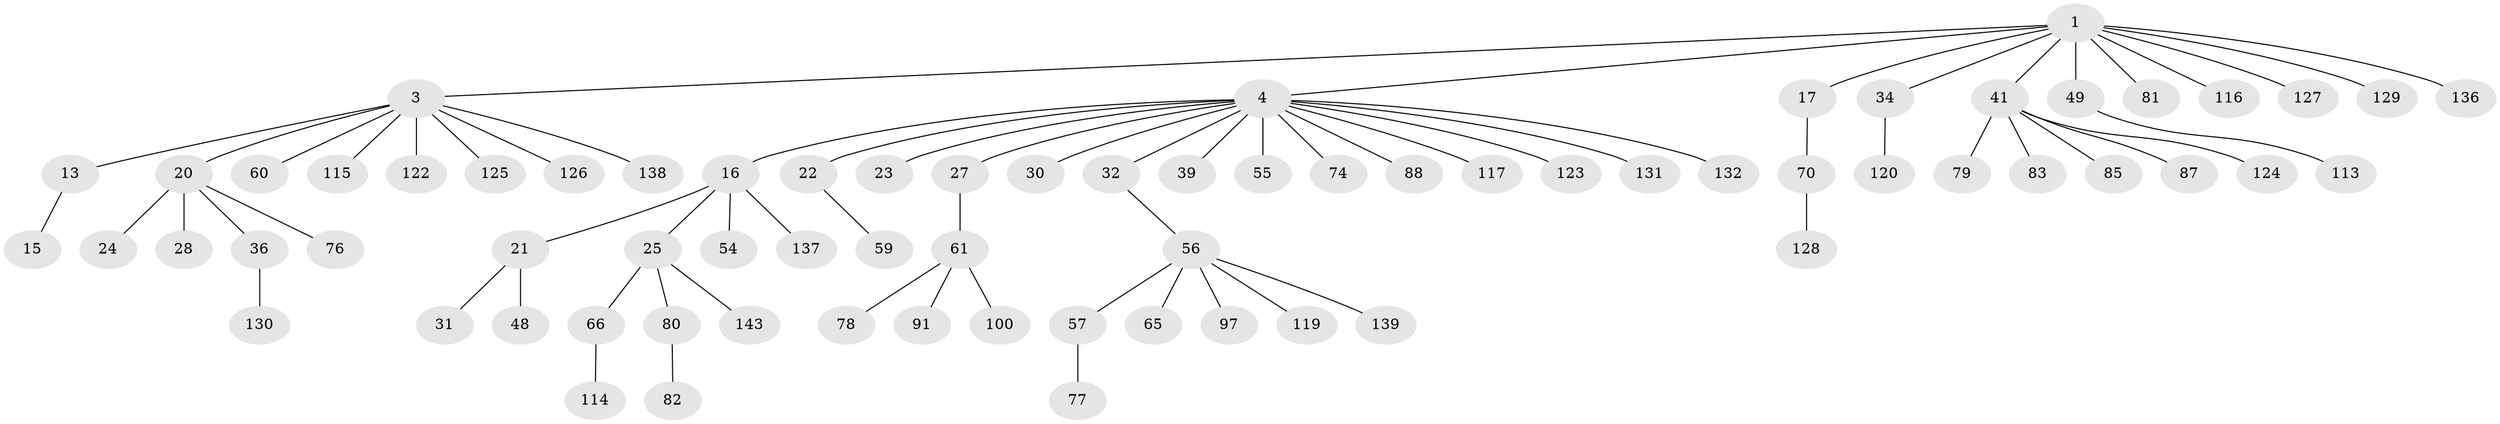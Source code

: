 // original degree distribution, {4: 0.05555555555555555, 3: 0.13194444444444445, 8: 0.013888888888888888, 2: 0.2708333333333333, 5: 0.020833333333333332, 6: 0.020833333333333332, 1: 0.4861111111111111}
// Generated by graph-tools (version 1.1) at 2025/15/03/09/25 04:15:35]
// undirected, 72 vertices, 71 edges
graph export_dot {
graph [start="1"]
  node [color=gray90,style=filled];
  1 [super="+2+8"];
  3 [super="+108+105+6+51+5+7+53"];
  4 [super="+42+103+19+26+9"];
  13;
  15;
  16 [super="+18+99"];
  17;
  20 [super="+46"];
  21;
  22;
  23;
  24 [super="+75"];
  25 [super="+37+33"];
  27;
  28;
  30 [super="+52"];
  31;
  32 [super="+38"];
  34 [super="+96+101"];
  36 [super="+90+47"];
  39 [super="+50"];
  41 [super="+58+133"];
  48 [super="+68"];
  49 [super="+72"];
  54;
  55;
  56 [super="+71"];
  57 [super="+106+69"];
  59;
  60;
  61 [super="+140"];
  65;
  66 [super="+84"];
  70 [super="+86"];
  74;
  76;
  77;
  78;
  79;
  80;
  81;
  82;
  83;
  85 [super="+107"];
  87 [super="+134+98"];
  88;
  91;
  97 [super="+104+102"];
  100 [super="+135"];
  113;
  114;
  115;
  116;
  117;
  119;
  120 [super="+141"];
  122 [super="+144"];
  123;
  124;
  125;
  126;
  127;
  128;
  129;
  130;
  131;
  132;
  136;
  137;
  138;
  139;
  143;
  1 -- 3;
  1 -- 49;
  1 -- 34;
  1 -- 4;
  1 -- 129;
  1 -- 136;
  1 -- 41;
  1 -- 17;
  1 -- 81;
  1 -- 116;
  1 -- 127;
  3 -- 60;
  3 -- 115;
  3 -- 138;
  3 -- 122;
  3 -- 125;
  3 -- 13;
  3 -- 20;
  3 -- 126;
  4 -- 22;
  4 -- 27;
  4 -- 88;
  4 -- 131;
  4 -- 23;
  4 -- 39;
  4 -- 74;
  4 -- 30;
  4 -- 32;
  4 -- 16;
  4 -- 132;
  4 -- 117;
  4 -- 55;
  4 -- 123;
  13 -- 15;
  16 -- 21;
  16 -- 25;
  16 -- 54;
  16 -- 137;
  17 -- 70;
  20 -- 24;
  20 -- 28;
  20 -- 36;
  20 -- 76;
  21 -- 31;
  21 -- 48;
  22 -- 59;
  25 -- 66;
  25 -- 143;
  25 -- 80;
  27 -- 61;
  32 -- 56;
  34 -- 120;
  36 -- 130;
  41 -- 85;
  41 -- 83;
  41 -- 87;
  41 -- 124;
  41 -- 79;
  49 -- 113;
  56 -- 57;
  56 -- 65;
  56 -- 119;
  56 -- 97;
  56 -- 139;
  57 -- 77;
  61 -- 78;
  61 -- 91;
  61 -- 100;
  66 -- 114;
  70 -- 128;
  80 -- 82;
}
